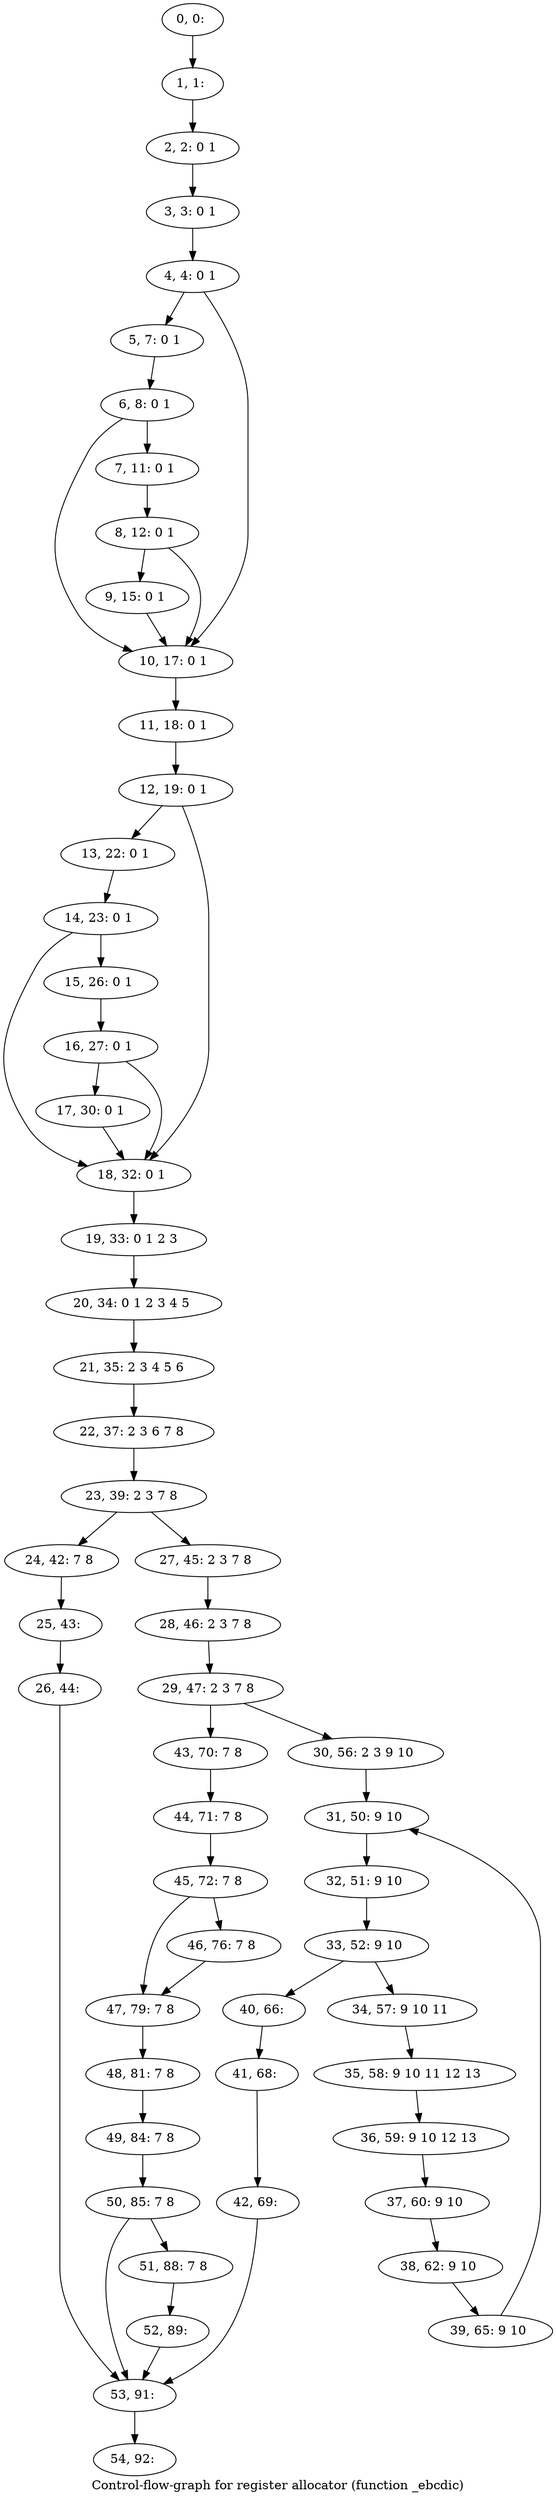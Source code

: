digraph G {
graph [label="Control-flow-graph for register allocator (function _ebcdic)"]
0[label="0, 0: "];
1[label="1, 1: "];
2[label="2, 2: 0 1 "];
3[label="3, 3: 0 1 "];
4[label="4, 4: 0 1 "];
5[label="5, 7: 0 1 "];
6[label="6, 8: 0 1 "];
7[label="7, 11: 0 1 "];
8[label="8, 12: 0 1 "];
9[label="9, 15: 0 1 "];
10[label="10, 17: 0 1 "];
11[label="11, 18: 0 1 "];
12[label="12, 19: 0 1 "];
13[label="13, 22: 0 1 "];
14[label="14, 23: 0 1 "];
15[label="15, 26: 0 1 "];
16[label="16, 27: 0 1 "];
17[label="17, 30: 0 1 "];
18[label="18, 32: 0 1 "];
19[label="19, 33: 0 1 2 3 "];
20[label="20, 34: 0 1 2 3 4 5 "];
21[label="21, 35: 2 3 4 5 6 "];
22[label="22, 37: 2 3 6 7 8 "];
23[label="23, 39: 2 3 7 8 "];
24[label="24, 42: 7 8 "];
25[label="25, 43: "];
26[label="26, 44: "];
27[label="27, 45: 2 3 7 8 "];
28[label="28, 46: 2 3 7 8 "];
29[label="29, 47: 2 3 7 8 "];
30[label="30, 56: 2 3 9 10 "];
31[label="31, 50: 9 10 "];
32[label="32, 51: 9 10 "];
33[label="33, 52: 9 10 "];
34[label="34, 57: 9 10 11 "];
35[label="35, 58: 9 10 11 12 13 "];
36[label="36, 59: 9 10 12 13 "];
37[label="37, 60: 9 10 "];
38[label="38, 62: 9 10 "];
39[label="39, 65: 9 10 "];
40[label="40, 66: "];
41[label="41, 68: "];
42[label="42, 69: "];
43[label="43, 70: 7 8 "];
44[label="44, 71: 7 8 "];
45[label="45, 72: 7 8 "];
46[label="46, 76: 7 8 "];
47[label="47, 79: 7 8 "];
48[label="48, 81: 7 8 "];
49[label="49, 84: 7 8 "];
50[label="50, 85: 7 8 "];
51[label="51, 88: 7 8 "];
52[label="52, 89: "];
53[label="53, 91: "];
54[label="54, 92: "];
0->1 ;
1->2 ;
2->3 ;
3->4 ;
4->5 ;
4->10 ;
5->6 ;
6->7 ;
6->10 ;
7->8 ;
8->9 ;
8->10 ;
9->10 ;
10->11 ;
11->12 ;
12->13 ;
12->18 ;
13->14 ;
14->15 ;
14->18 ;
15->16 ;
16->17 ;
16->18 ;
17->18 ;
18->19 ;
19->20 ;
20->21 ;
21->22 ;
22->23 ;
23->24 ;
23->27 ;
24->25 ;
25->26 ;
26->53 ;
27->28 ;
28->29 ;
29->30 ;
29->43 ;
30->31 ;
31->32 ;
32->33 ;
33->34 ;
33->40 ;
34->35 ;
35->36 ;
36->37 ;
37->38 ;
38->39 ;
39->31 ;
40->41 ;
41->42 ;
42->53 ;
43->44 ;
44->45 ;
45->46 ;
45->47 ;
46->47 ;
47->48 ;
48->49 ;
49->50 ;
50->51 ;
50->53 ;
51->52 ;
52->53 ;
53->54 ;
}
